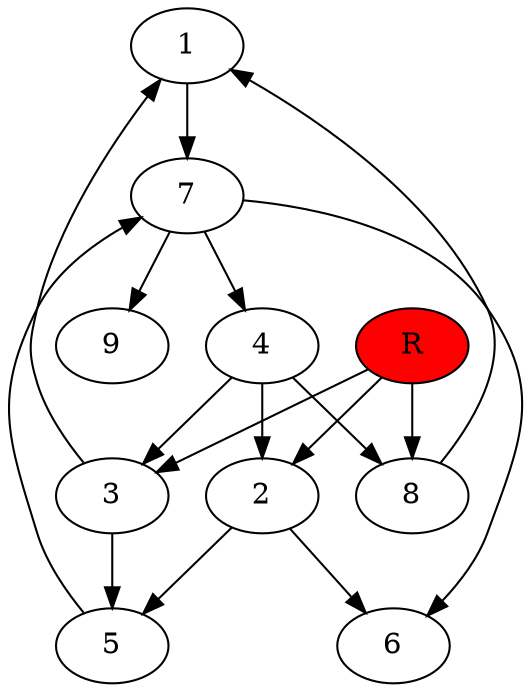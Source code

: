 digraph prb10732 {
	1
	2
	3
	4
	5
	6
	7
	8
	R [fillcolor="#ff0000" style=filled]
	1 -> 7
	2 -> 5
	2 -> 6
	3 -> 1
	3 -> 5
	4 -> 2
	4 -> 3
	4 -> 8
	5 -> 7
	7 -> 4
	7 -> 6
	7 -> 9
	8 -> 1
	R -> 2
	R -> 3
	R -> 8
}
